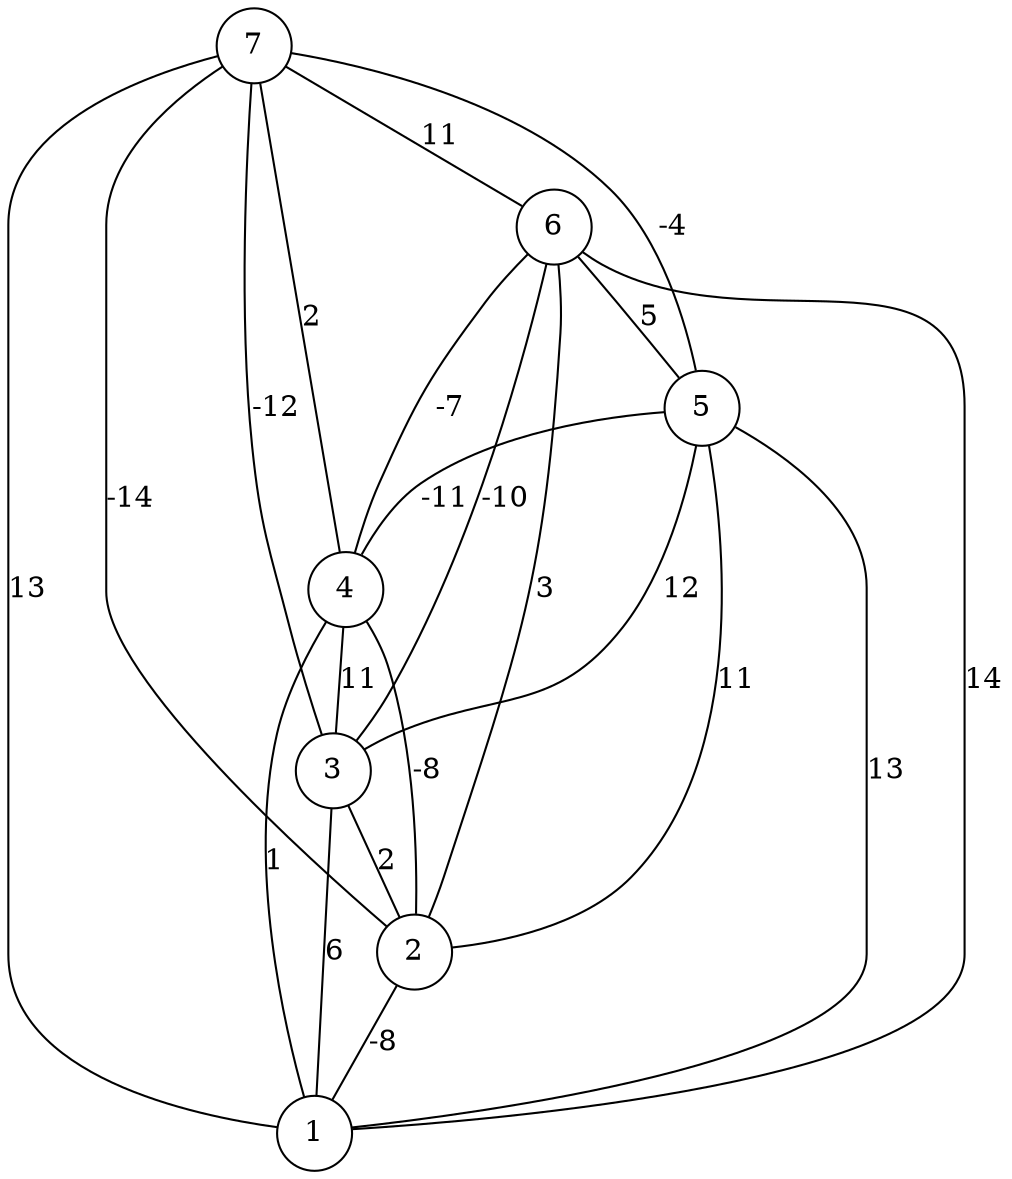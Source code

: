 graph { 
	 fontname="Helvetica,Arial,sans-serif" 
	 node [shape = circle]; 
	 7 -- 1 [label = "13"];
	 7 -- 2 [label = "-14"];
	 7 -- 3 [label = "-12"];
	 7 -- 4 [label = "2"];
	 7 -- 5 [label = "-4"];
	 7 -- 6 [label = "11"];
	 6 -- 1 [label = "14"];
	 6 -- 2 [label = "3"];
	 6 -- 3 [label = "-10"];
	 6 -- 4 [label = "-7"];
	 6 -- 5 [label = "5"];
	 5 -- 1 [label = "13"];
	 5 -- 2 [label = "11"];
	 5 -- 3 [label = "12"];
	 5 -- 4 [label = "-11"];
	 4 -- 1 [label = "1"];
	 4 -- 2 [label = "-8"];
	 4 -- 3 [label = "11"];
	 3 -- 1 [label = "6"];
	 3 -- 2 [label = "2"];
	 2 -- 1 [label = "-8"];
	 1;
	 2;
	 3;
	 4;
	 5;
	 6;
	 7;
}
